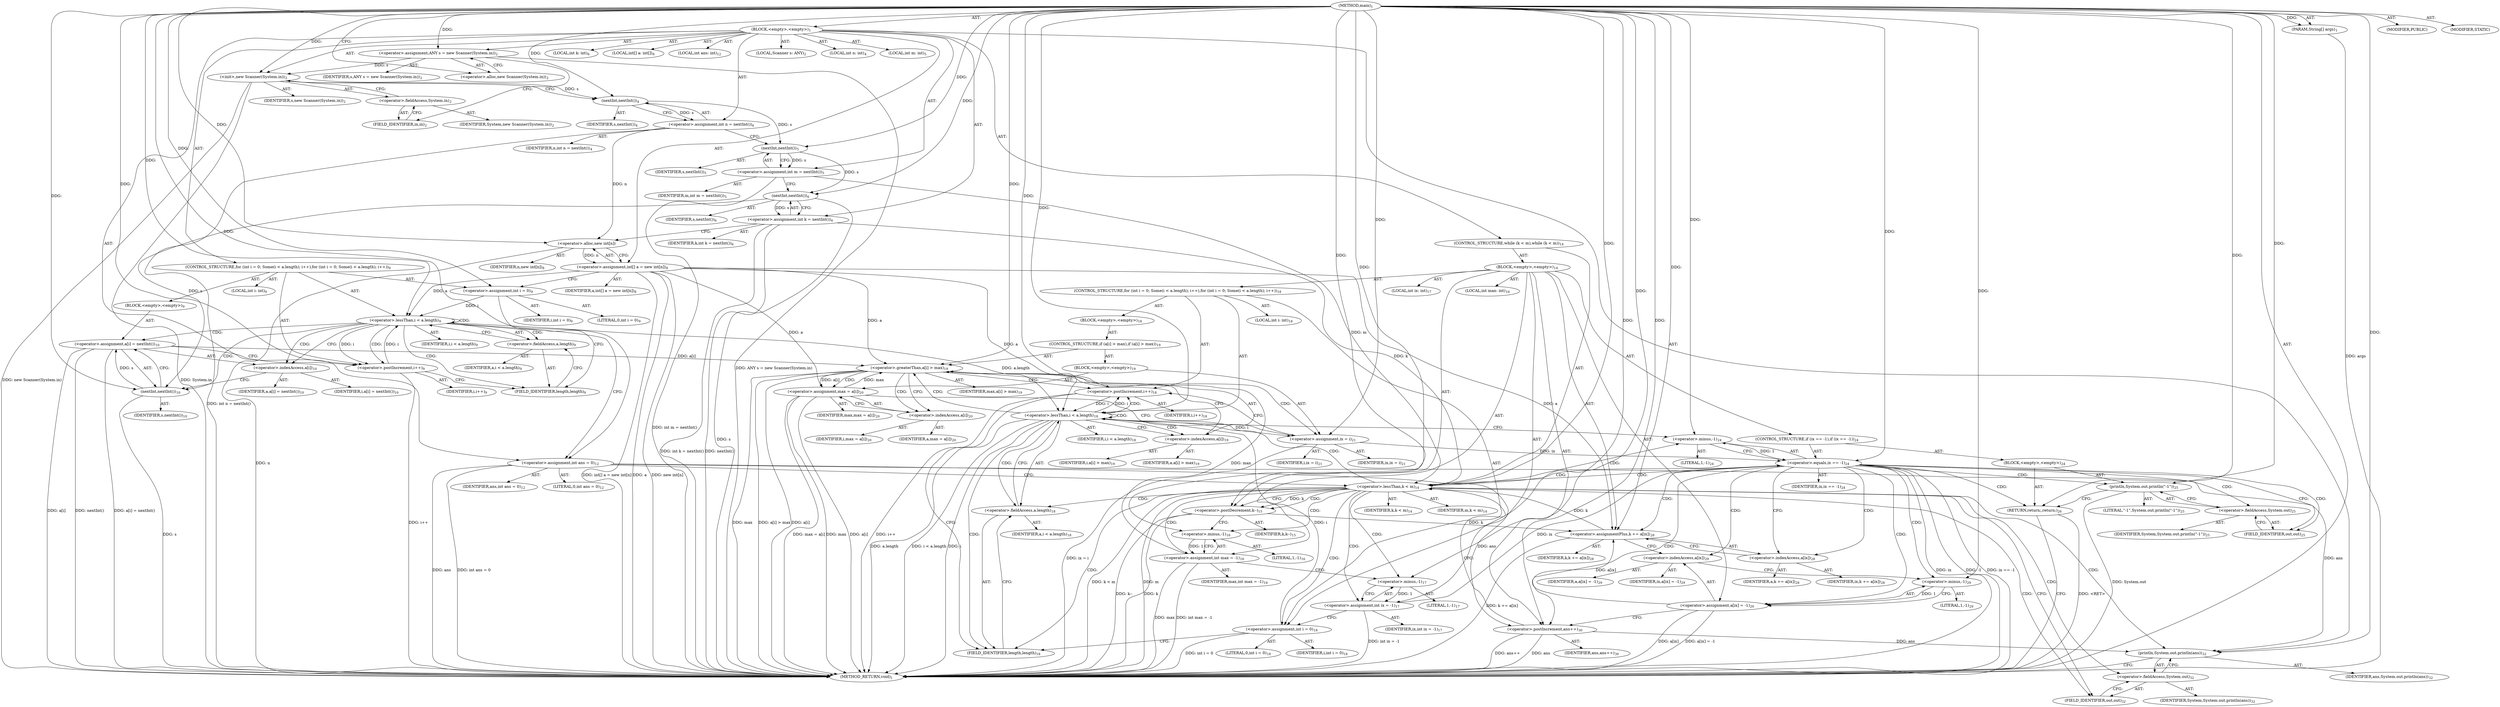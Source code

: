 digraph "main" {  
"19" [label = <(METHOD,main)<SUB>1</SUB>> ]
"20" [label = <(PARAM,String[] args)<SUB>1</SUB>> ]
"21" [label = <(BLOCK,&lt;empty&gt;,&lt;empty&gt;)<SUB>1</SUB>> ]
"4" [label = <(LOCAL,Scanner s: ANY)<SUB>2</SUB>> ]
"22" [label = <(&lt;operator&gt;.assignment,ANY s = new Scanner(System.in))<SUB>2</SUB>> ]
"23" [label = <(IDENTIFIER,s,ANY s = new Scanner(System.in))<SUB>2</SUB>> ]
"24" [label = <(&lt;operator&gt;.alloc,new Scanner(System.in))<SUB>2</SUB>> ]
"25" [label = <(&lt;init&gt;,new Scanner(System.in))<SUB>2</SUB>> ]
"3" [label = <(IDENTIFIER,s,new Scanner(System.in))<SUB>2</SUB>> ]
"26" [label = <(&lt;operator&gt;.fieldAccess,System.in)<SUB>2</SUB>> ]
"27" [label = <(IDENTIFIER,System,new Scanner(System.in))<SUB>2</SUB>> ]
"28" [label = <(FIELD_IDENTIFIER,in,in)<SUB>2</SUB>> ]
"29" [label = <(LOCAL,int n: int)<SUB>4</SUB>> ]
"30" [label = <(&lt;operator&gt;.assignment,int n = nextInt())<SUB>4</SUB>> ]
"31" [label = <(IDENTIFIER,n,int n = nextInt())<SUB>4</SUB>> ]
"32" [label = <(nextInt,nextInt())<SUB>4</SUB>> ]
"33" [label = <(IDENTIFIER,s,nextInt())<SUB>4</SUB>> ]
"34" [label = <(LOCAL,int m: int)<SUB>5</SUB>> ]
"35" [label = <(&lt;operator&gt;.assignment,int m = nextInt())<SUB>5</SUB>> ]
"36" [label = <(IDENTIFIER,m,int m = nextInt())<SUB>5</SUB>> ]
"37" [label = <(nextInt,nextInt())<SUB>5</SUB>> ]
"38" [label = <(IDENTIFIER,s,nextInt())<SUB>5</SUB>> ]
"39" [label = <(LOCAL,int k: int)<SUB>6</SUB>> ]
"40" [label = <(&lt;operator&gt;.assignment,int k = nextInt())<SUB>6</SUB>> ]
"41" [label = <(IDENTIFIER,k,int k = nextInt())<SUB>6</SUB>> ]
"42" [label = <(nextInt,nextInt())<SUB>6</SUB>> ]
"43" [label = <(IDENTIFIER,s,nextInt())<SUB>6</SUB>> ]
"44" [label = <(LOCAL,int[] a: int[])<SUB>8</SUB>> ]
"45" [label = <(&lt;operator&gt;.assignment,int[] a = new int[n])<SUB>8</SUB>> ]
"46" [label = <(IDENTIFIER,a,int[] a = new int[n])<SUB>8</SUB>> ]
"47" [label = <(&lt;operator&gt;.alloc,new int[n])> ]
"48" [label = <(IDENTIFIER,n,new int[n])<SUB>8</SUB>> ]
"49" [label = <(CONTROL_STRUCTURE,for (int i = 0; Some(i &lt; a.length); i++),for (int i = 0; Some(i &lt; a.length); i++))<SUB>9</SUB>> ]
"50" [label = <(LOCAL,int i: int)<SUB>9</SUB>> ]
"51" [label = <(&lt;operator&gt;.assignment,int i = 0)<SUB>9</SUB>> ]
"52" [label = <(IDENTIFIER,i,int i = 0)<SUB>9</SUB>> ]
"53" [label = <(LITERAL,0,int i = 0)<SUB>9</SUB>> ]
"54" [label = <(&lt;operator&gt;.lessThan,i &lt; a.length)<SUB>9</SUB>> ]
"55" [label = <(IDENTIFIER,i,i &lt; a.length)<SUB>9</SUB>> ]
"56" [label = <(&lt;operator&gt;.fieldAccess,a.length)<SUB>9</SUB>> ]
"57" [label = <(IDENTIFIER,a,i &lt; a.length)<SUB>9</SUB>> ]
"58" [label = <(FIELD_IDENTIFIER,length,length)<SUB>9</SUB>> ]
"59" [label = <(&lt;operator&gt;.postIncrement,i++)<SUB>9</SUB>> ]
"60" [label = <(IDENTIFIER,i,i++)<SUB>9</SUB>> ]
"61" [label = <(BLOCK,&lt;empty&gt;,&lt;empty&gt;)<SUB>9</SUB>> ]
"62" [label = <(&lt;operator&gt;.assignment,a[i] = nextInt())<SUB>10</SUB>> ]
"63" [label = <(&lt;operator&gt;.indexAccess,a[i])<SUB>10</SUB>> ]
"64" [label = <(IDENTIFIER,a,a[i] = nextInt())<SUB>10</SUB>> ]
"65" [label = <(IDENTIFIER,i,a[i] = nextInt())<SUB>10</SUB>> ]
"66" [label = <(nextInt,nextInt())<SUB>10</SUB>> ]
"67" [label = <(IDENTIFIER,s,nextInt())<SUB>10</SUB>> ]
"68" [label = <(LOCAL,int ans: int)<SUB>12</SUB>> ]
"69" [label = <(&lt;operator&gt;.assignment,int ans = 0)<SUB>12</SUB>> ]
"70" [label = <(IDENTIFIER,ans,int ans = 0)<SUB>12</SUB>> ]
"71" [label = <(LITERAL,0,int ans = 0)<SUB>12</SUB>> ]
"72" [label = <(CONTROL_STRUCTURE,while (k &lt; m),while (k &lt; m))<SUB>14</SUB>> ]
"73" [label = <(&lt;operator&gt;.lessThan,k &lt; m)<SUB>14</SUB>> ]
"74" [label = <(IDENTIFIER,k,k &lt; m)<SUB>14</SUB>> ]
"75" [label = <(IDENTIFIER,m,k &lt; m)<SUB>14</SUB>> ]
"76" [label = <(BLOCK,&lt;empty&gt;,&lt;empty&gt;)<SUB>14</SUB>> ]
"77" [label = <(&lt;operator&gt;.postDecrement,k--)<SUB>15</SUB>> ]
"78" [label = <(IDENTIFIER,k,k--)<SUB>15</SUB>> ]
"79" [label = <(LOCAL,int max: int)<SUB>16</SUB>> ]
"80" [label = <(&lt;operator&gt;.assignment,int max = -1)<SUB>16</SUB>> ]
"81" [label = <(IDENTIFIER,max,int max = -1)<SUB>16</SUB>> ]
"82" [label = <(&lt;operator&gt;.minus,-1)<SUB>16</SUB>> ]
"83" [label = <(LITERAL,1,-1)<SUB>16</SUB>> ]
"84" [label = <(LOCAL,int ix: int)<SUB>17</SUB>> ]
"85" [label = <(&lt;operator&gt;.assignment,int ix = -1)<SUB>17</SUB>> ]
"86" [label = <(IDENTIFIER,ix,int ix = -1)<SUB>17</SUB>> ]
"87" [label = <(&lt;operator&gt;.minus,-1)<SUB>17</SUB>> ]
"88" [label = <(LITERAL,1,-1)<SUB>17</SUB>> ]
"89" [label = <(CONTROL_STRUCTURE,for (int i = 0; Some(i &lt; a.length); i++),for (int i = 0; Some(i &lt; a.length); i++))<SUB>18</SUB>> ]
"90" [label = <(LOCAL,int i: int)<SUB>18</SUB>> ]
"91" [label = <(&lt;operator&gt;.assignment,int i = 0)<SUB>18</SUB>> ]
"92" [label = <(IDENTIFIER,i,int i = 0)<SUB>18</SUB>> ]
"93" [label = <(LITERAL,0,int i = 0)<SUB>18</SUB>> ]
"94" [label = <(&lt;operator&gt;.lessThan,i &lt; a.length)<SUB>18</SUB>> ]
"95" [label = <(IDENTIFIER,i,i &lt; a.length)<SUB>18</SUB>> ]
"96" [label = <(&lt;operator&gt;.fieldAccess,a.length)<SUB>18</SUB>> ]
"97" [label = <(IDENTIFIER,a,i &lt; a.length)<SUB>18</SUB>> ]
"98" [label = <(FIELD_IDENTIFIER,length,length)<SUB>18</SUB>> ]
"99" [label = <(&lt;operator&gt;.postIncrement,i++)<SUB>18</SUB>> ]
"100" [label = <(IDENTIFIER,i,i++)<SUB>18</SUB>> ]
"101" [label = <(BLOCK,&lt;empty&gt;,&lt;empty&gt;)<SUB>18</SUB>> ]
"102" [label = <(CONTROL_STRUCTURE,if (a[i] &gt; max),if (a[i] &gt; max))<SUB>19</SUB>> ]
"103" [label = <(&lt;operator&gt;.greaterThan,a[i] &gt; max)<SUB>19</SUB>> ]
"104" [label = <(&lt;operator&gt;.indexAccess,a[i])<SUB>19</SUB>> ]
"105" [label = <(IDENTIFIER,a,a[i] &gt; max)<SUB>19</SUB>> ]
"106" [label = <(IDENTIFIER,i,a[i] &gt; max)<SUB>19</SUB>> ]
"107" [label = <(IDENTIFIER,max,a[i] &gt; max)<SUB>19</SUB>> ]
"108" [label = <(BLOCK,&lt;empty&gt;,&lt;empty&gt;)<SUB>19</SUB>> ]
"109" [label = <(&lt;operator&gt;.assignment,max = a[i])<SUB>20</SUB>> ]
"110" [label = <(IDENTIFIER,max,max = a[i])<SUB>20</SUB>> ]
"111" [label = <(&lt;operator&gt;.indexAccess,a[i])<SUB>20</SUB>> ]
"112" [label = <(IDENTIFIER,a,max = a[i])<SUB>20</SUB>> ]
"113" [label = <(IDENTIFIER,i,max = a[i])<SUB>20</SUB>> ]
"114" [label = <(&lt;operator&gt;.assignment,ix = i)<SUB>21</SUB>> ]
"115" [label = <(IDENTIFIER,ix,ix = i)<SUB>21</SUB>> ]
"116" [label = <(IDENTIFIER,i,ix = i)<SUB>21</SUB>> ]
"117" [label = <(CONTROL_STRUCTURE,if (ix == -1),if (ix == -1))<SUB>24</SUB>> ]
"118" [label = <(&lt;operator&gt;.equals,ix == -1)<SUB>24</SUB>> ]
"119" [label = <(IDENTIFIER,ix,ix == -1)<SUB>24</SUB>> ]
"120" [label = <(&lt;operator&gt;.minus,-1)<SUB>24</SUB>> ]
"121" [label = <(LITERAL,1,-1)<SUB>24</SUB>> ]
"122" [label = <(BLOCK,&lt;empty&gt;,&lt;empty&gt;)<SUB>24</SUB>> ]
"123" [label = <(println,System.out.println(&quot;-1&quot;))<SUB>25</SUB>> ]
"124" [label = <(&lt;operator&gt;.fieldAccess,System.out)<SUB>25</SUB>> ]
"125" [label = <(IDENTIFIER,System,System.out.println(&quot;-1&quot;))<SUB>25</SUB>> ]
"126" [label = <(FIELD_IDENTIFIER,out,out)<SUB>25</SUB>> ]
"127" [label = <(LITERAL,&quot;-1&quot;,System.out.println(&quot;-1&quot;))<SUB>25</SUB>> ]
"128" [label = <(RETURN,return;,return;)<SUB>26</SUB>> ]
"129" [label = <(&lt;operator&gt;.assignmentPlus,k += a[ix])<SUB>28</SUB>> ]
"130" [label = <(IDENTIFIER,k,k += a[ix])<SUB>28</SUB>> ]
"131" [label = <(&lt;operator&gt;.indexAccess,a[ix])<SUB>28</SUB>> ]
"132" [label = <(IDENTIFIER,a,k += a[ix])<SUB>28</SUB>> ]
"133" [label = <(IDENTIFIER,ix,k += a[ix])<SUB>28</SUB>> ]
"134" [label = <(&lt;operator&gt;.assignment,a[ix] = -1)<SUB>29</SUB>> ]
"135" [label = <(&lt;operator&gt;.indexAccess,a[ix])<SUB>29</SUB>> ]
"136" [label = <(IDENTIFIER,a,a[ix] = -1)<SUB>29</SUB>> ]
"137" [label = <(IDENTIFIER,ix,a[ix] = -1)<SUB>29</SUB>> ]
"138" [label = <(&lt;operator&gt;.minus,-1)<SUB>29</SUB>> ]
"139" [label = <(LITERAL,1,-1)<SUB>29</SUB>> ]
"140" [label = <(&lt;operator&gt;.postIncrement,ans++)<SUB>30</SUB>> ]
"141" [label = <(IDENTIFIER,ans,ans++)<SUB>30</SUB>> ]
"142" [label = <(println,System.out.println(ans))<SUB>32</SUB>> ]
"143" [label = <(&lt;operator&gt;.fieldAccess,System.out)<SUB>32</SUB>> ]
"144" [label = <(IDENTIFIER,System,System.out.println(ans))<SUB>32</SUB>> ]
"145" [label = <(FIELD_IDENTIFIER,out,out)<SUB>32</SUB>> ]
"146" [label = <(IDENTIFIER,ans,System.out.println(ans))<SUB>32</SUB>> ]
"147" [label = <(MODIFIER,PUBLIC)> ]
"148" [label = <(MODIFIER,STATIC)> ]
"149" [label = <(METHOD_RETURN,void)<SUB>1</SUB>> ]
  "19" -> "20"  [ label = "AST: "] 
  "19" -> "21"  [ label = "AST: "] 
  "19" -> "147"  [ label = "AST: "] 
  "19" -> "148"  [ label = "AST: "] 
  "19" -> "149"  [ label = "AST: "] 
  "21" -> "4"  [ label = "AST: "] 
  "21" -> "22"  [ label = "AST: "] 
  "21" -> "25"  [ label = "AST: "] 
  "21" -> "29"  [ label = "AST: "] 
  "21" -> "30"  [ label = "AST: "] 
  "21" -> "34"  [ label = "AST: "] 
  "21" -> "35"  [ label = "AST: "] 
  "21" -> "39"  [ label = "AST: "] 
  "21" -> "40"  [ label = "AST: "] 
  "21" -> "44"  [ label = "AST: "] 
  "21" -> "45"  [ label = "AST: "] 
  "21" -> "49"  [ label = "AST: "] 
  "21" -> "68"  [ label = "AST: "] 
  "21" -> "69"  [ label = "AST: "] 
  "21" -> "72"  [ label = "AST: "] 
  "21" -> "142"  [ label = "AST: "] 
  "22" -> "23"  [ label = "AST: "] 
  "22" -> "24"  [ label = "AST: "] 
  "25" -> "3"  [ label = "AST: "] 
  "25" -> "26"  [ label = "AST: "] 
  "26" -> "27"  [ label = "AST: "] 
  "26" -> "28"  [ label = "AST: "] 
  "30" -> "31"  [ label = "AST: "] 
  "30" -> "32"  [ label = "AST: "] 
  "32" -> "33"  [ label = "AST: "] 
  "35" -> "36"  [ label = "AST: "] 
  "35" -> "37"  [ label = "AST: "] 
  "37" -> "38"  [ label = "AST: "] 
  "40" -> "41"  [ label = "AST: "] 
  "40" -> "42"  [ label = "AST: "] 
  "42" -> "43"  [ label = "AST: "] 
  "45" -> "46"  [ label = "AST: "] 
  "45" -> "47"  [ label = "AST: "] 
  "47" -> "48"  [ label = "AST: "] 
  "49" -> "50"  [ label = "AST: "] 
  "49" -> "51"  [ label = "AST: "] 
  "49" -> "54"  [ label = "AST: "] 
  "49" -> "59"  [ label = "AST: "] 
  "49" -> "61"  [ label = "AST: "] 
  "51" -> "52"  [ label = "AST: "] 
  "51" -> "53"  [ label = "AST: "] 
  "54" -> "55"  [ label = "AST: "] 
  "54" -> "56"  [ label = "AST: "] 
  "56" -> "57"  [ label = "AST: "] 
  "56" -> "58"  [ label = "AST: "] 
  "59" -> "60"  [ label = "AST: "] 
  "61" -> "62"  [ label = "AST: "] 
  "62" -> "63"  [ label = "AST: "] 
  "62" -> "66"  [ label = "AST: "] 
  "63" -> "64"  [ label = "AST: "] 
  "63" -> "65"  [ label = "AST: "] 
  "66" -> "67"  [ label = "AST: "] 
  "69" -> "70"  [ label = "AST: "] 
  "69" -> "71"  [ label = "AST: "] 
  "72" -> "73"  [ label = "AST: "] 
  "72" -> "76"  [ label = "AST: "] 
  "73" -> "74"  [ label = "AST: "] 
  "73" -> "75"  [ label = "AST: "] 
  "76" -> "77"  [ label = "AST: "] 
  "76" -> "79"  [ label = "AST: "] 
  "76" -> "80"  [ label = "AST: "] 
  "76" -> "84"  [ label = "AST: "] 
  "76" -> "85"  [ label = "AST: "] 
  "76" -> "89"  [ label = "AST: "] 
  "76" -> "117"  [ label = "AST: "] 
  "76" -> "129"  [ label = "AST: "] 
  "76" -> "134"  [ label = "AST: "] 
  "76" -> "140"  [ label = "AST: "] 
  "77" -> "78"  [ label = "AST: "] 
  "80" -> "81"  [ label = "AST: "] 
  "80" -> "82"  [ label = "AST: "] 
  "82" -> "83"  [ label = "AST: "] 
  "85" -> "86"  [ label = "AST: "] 
  "85" -> "87"  [ label = "AST: "] 
  "87" -> "88"  [ label = "AST: "] 
  "89" -> "90"  [ label = "AST: "] 
  "89" -> "91"  [ label = "AST: "] 
  "89" -> "94"  [ label = "AST: "] 
  "89" -> "99"  [ label = "AST: "] 
  "89" -> "101"  [ label = "AST: "] 
  "91" -> "92"  [ label = "AST: "] 
  "91" -> "93"  [ label = "AST: "] 
  "94" -> "95"  [ label = "AST: "] 
  "94" -> "96"  [ label = "AST: "] 
  "96" -> "97"  [ label = "AST: "] 
  "96" -> "98"  [ label = "AST: "] 
  "99" -> "100"  [ label = "AST: "] 
  "101" -> "102"  [ label = "AST: "] 
  "102" -> "103"  [ label = "AST: "] 
  "102" -> "108"  [ label = "AST: "] 
  "103" -> "104"  [ label = "AST: "] 
  "103" -> "107"  [ label = "AST: "] 
  "104" -> "105"  [ label = "AST: "] 
  "104" -> "106"  [ label = "AST: "] 
  "108" -> "109"  [ label = "AST: "] 
  "108" -> "114"  [ label = "AST: "] 
  "109" -> "110"  [ label = "AST: "] 
  "109" -> "111"  [ label = "AST: "] 
  "111" -> "112"  [ label = "AST: "] 
  "111" -> "113"  [ label = "AST: "] 
  "114" -> "115"  [ label = "AST: "] 
  "114" -> "116"  [ label = "AST: "] 
  "117" -> "118"  [ label = "AST: "] 
  "117" -> "122"  [ label = "AST: "] 
  "118" -> "119"  [ label = "AST: "] 
  "118" -> "120"  [ label = "AST: "] 
  "120" -> "121"  [ label = "AST: "] 
  "122" -> "123"  [ label = "AST: "] 
  "122" -> "128"  [ label = "AST: "] 
  "123" -> "124"  [ label = "AST: "] 
  "123" -> "127"  [ label = "AST: "] 
  "124" -> "125"  [ label = "AST: "] 
  "124" -> "126"  [ label = "AST: "] 
  "129" -> "130"  [ label = "AST: "] 
  "129" -> "131"  [ label = "AST: "] 
  "131" -> "132"  [ label = "AST: "] 
  "131" -> "133"  [ label = "AST: "] 
  "134" -> "135"  [ label = "AST: "] 
  "134" -> "138"  [ label = "AST: "] 
  "135" -> "136"  [ label = "AST: "] 
  "135" -> "137"  [ label = "AST: "] 
  "138" -> "139"  [ label = "AST: "] 
  "140" -> "141"  [ label = "AST: "] 
  "142" -> "143"  [ label = "AST: "] 
  "142" -> "146"  [ label = "AST: "] 
  "143" -> "144"  [ label = "AST: "] 
  "143" -> "145"  [ label = "AST: "] 
  "22" -> "28"  [ label = "CFG: "] 
  "25" -> "32"  [ label = "CFG: "] 
  "30" -> "37"  [ label = "CFG: "] 
  "35" -> "42"  [ label = "CFG: "] 
  "40" -> "47"  [ label = "CFG: "] 
  "45" -> "51"  [ label = "CFG: "] 
  "69" -> "73"  [ label = "CFG: "] 
  "142" -> "149"  [ label = "CFG: "] 
  "24" -> "22"  [ label = "CFG: "] 
  "26" -> "25"  [ label = "CFG: "] 
  "32" -> "30"  [ label = "CFG: "] 
  "37" -> "35"  [ label = "CFG: "] 
  "42" -> "40"  [ label = "CFG: "] 
  "47" -> "45"  [ label = "CFG: "] 
  "51" -> "58"  [ label = "CFG: "] 
  "54" -> "63"  [ label = "CFG: "] 
  "54" -> "69"  [ label = "CFG: "] 
  "59" -> "58"  [ label = "CFG: "] 
  "73" -> "77"  [ label = "CFG: "] 
  "73" -> "145"  [ label = "CFG: "] 
  "143" -> "142"  [ label = "CFG: "] 
  "28" -> "26"  [ label = "CFG: "] 
  "56" -> "54"  [ label = "CFG: "] 
  "62" -> "59"  [ label = "CFG: "] 
  "77" -> "82"  [ label = "CFG: "] 
  "80" -> "87"  [ label = "CFG: "] 
  "85" -> "91"  [ label = "CFG: "] 
  "129" -> "135"  [ label = "CFG: "] 
  "134" -> "140"  [ label = "CFG: "] 
  "140" -> "73"  [ label = "CFG: "] 
  "145" -> "143"  [ label = "CFG: "] 
  "58" -> "56"  [ label = "CFG: "] 
  "63" -> "66"  [ label = "CFG: "] 
  "66" -> "62"  [ label = "CFG: "] 
  "82" -> "80"  [ label = "CFG: "] 
  "87" -> "85"  [ label = "CFG: "] 
  "91" -> "98"  [ label = "CFG: "] 
  "94" -> "104"  [ label = "CFG: "] 
  "94" -> "120"  [ label = "CFG: "] 
  "99" -> "98"  [ label = "CFG: "] 
  "118" -> "126"  [ label = "CFG: "] 
  "118" -> "131"  [ label = "CFG: "] 
  "131" -> "129"  [ label = "CFG: "] 
  "135" -> "138"  [ label = "CFG: "] 
  "138" -> "134"  [ label = "CFG: "] 
  "96" -> "94"  [ label = "CFG: "] 
  "120" -> "118"  [ label = "CFG: "] 
  "123" -> "128"  [ label = "CFG: "] 
  "128" -> "149"  [ label = "CFG: "] 
  "98" -> "96"  [ label = "CFG: "] 
  "103" -> "111"  [ label = "CFG: "] 
  "103" -> "99"  [ label = "CFG: "] 
  "124" -> "123"  [ label = "CFG: "] 
  "104" -> "103"  [ label = "CFG: "] 
  "109" -> "114"  [ label = "CFG: "] 
  "114" -> "99"  [ label = "CFG: "] 
  "126" -> "124"  [ label = "CFG: "] 
  "111" -> "109"  [ label = "CFG: "] 
  "19" -> "24"  [ label = "CFG: "] 
  "128" -> "149"  [ label = "DDG: &lt;RET&gt;"] 
  "20" -> "149"  [ label = "DDG: args"] 
  "22" -> "149"  [ label = "DDG: ANY s = new Scanner(System.in)"] 
  "25" -> "149"  [ label = "DDG: System.in"] 
  "25" -> "149"  [ label = "DDG: new Scanner(System.in)"] 
  "30" -> "149"  [ label = "DDG: int n = nextInt()"] 
  "35" -> "149"  [ label = "DDG: int m = nextInt()"] 
  "42" -> "149"  [ label = "DDG: s"] 
  "40" -> "149"  [ label = "DDG: nextInt()"] 
  "40" -> "149"  [ label = "DDG: int k = nextInt()"] 
  "45" -> "149"  [ label = "DDG: a"] 
  "47" -> "149"  [ label = "DDG: n"] 
  "45" -> "149"  [ label = "DDG: new int[n]"] 
  "45" -> "149"  [ label = "DDG: int[] a = new int[n]"] 
  "69" -> "149"  [ label = "DDG: ans"] 
  "69" -> "149"  [ label = "DDG: int ans = 0"] 
  "73" -> "149"  [ label = "DDG: m"] 
  "73" -> "149"  [ label = "DDG: k &lt; m"] 
  "77" -> "149"  [ label = "DDG: k"] 
  "77" -> "149"  [ label = "DDG: k--"] 
  "80" -> "149"  [ label = "DDG: max"] 
  "80" -> "149"  [ label = "DDG: int max = -1"] 
  "85" -> "149"  [ label = "DDG: int ix = -1"] 
  "91" -> "149"  [ label = "DDG: int i = 0"] 
  "94" -> "149"  [ label = "DDG: i"] 
  "94" -> "149"  [ label = "DDG: a.length"] 
  "94" -> "149"  [ label = "DDG: i &lt; a.length"] 
  "118" -> "149"  [ label = "DDG: ix"] 
  "118" -> "149"  [ label = "DDG: -1"] 
  "118" -> "149"  [ label = "DDG: ix == -1"] 
  "129" -> "149"  [ label = "DDG: k += a[ix]"] 
  "134" -> "149"  [ label = "DDG: a[ix]"] 
  "134" -> "149"  [ label = "DDG: a[ix] = -1"] 
  "140" -> "149"  [ label = "DDG: ans"] 
  "140" -> "149"  [ label = "DDG: ans++"] 
  "123" -> "149"  [ label = "DDG: System.out"] 
  "103" -> "149"  [ label = "DDG: a[i]"] 
  "103" -> "149"  [ label = "DDG: max"] 
  "103" -> "149"  [ label = "DDG: a[i] &gt; max"] 
  "109" -> "149"  [ label = "DDG: max"] 
  "109" -> "149"  [ label = "DDG: a[i]"] 
  "109" -> "149"  [ label = "DDG: max = a[i]"] 
  "114" -> "149"  [ label = "DDG: ix = i"] 
  "99" -> "149"  [ label = "DDG: i++"] 
  "62" -> "149"  [ label = "DDG: a[i]"] 
  "66" -> "149"  [ label = "DDG: s"] 
  "62" -> "149"  [ label = "DDG: nextInt()"] 
  "62" -> "149"  [ label = "DDG: a[i] = nextInt()"] 
  "59" -> "149"  [ label = "DDG: i++"] 
  "19" -> "20"  [ label = "DDG: "] 
  "19" -> "22"  [ label = "DDG: "] 
  "32" -> "30"  [ label = "DDG: s"] 
  "37" -> "35"  [ label = "DDG: s"] 
  "42" -> "40"  [ label = "DDG: s"] 
  "47" -> "45"  [ label = "DDG: n"] 
  "19" -> "69"  [ label = "DDG: "] 
  "22" -> "25"  [ label = "DDG: s"] 
  "19" -> "25"  [ label = "DDG: "] 
  "19" -> "51"  [ label = "DDG: "] 
  "69" -> "142"  [ label = "DDG: ans"] 
  "140" -> "142"  [ label = "DDG: ans"] 
  "19" -> "142"  [ label = "DDG: "] 
  "25" -> "32"  [ label = "DDG: s"] 
  "19" -> "32"  [ label = "DDG: "] 
  "32" -> "37"  [ label = "DDG: s"] 
  "19" -> "37"  [ label = "DDG: "] 
  "37" -> "42"  [ label = "DDG: s"] 
  "19" -> "42"  [ label = "DDG: "] 
  "30" -> "47"  [ label = "DDG: n"] 
  "19" -> "47"  [ label = "DDG: "] 
  "51" -> "54"  [ label = "DDG: i"] 
  "59" -> "54"  [ label = "DDG: i"] 
  "19" -> "54"  [ label = "DDG: "] 
  "45" -> "54"  [ label = "DDG: a"] 
  "54" -> "59"  [ label = "DDG: i"] 
  "19" -> "59"  [ label = "DDG: "] 
  "66" -> "62"  [ label = "DDG: s"] 
  "40" -> "73"  [ label = "DDG: k"] 
  "129" -> "73"  [ label = "DDG: k"] 
  "19" -> "73"  [ label = "DDG: "] 
  "35" -> "73"  [ label = "DDG: m"] 
  "82" -> "80"  [ label = "DDG: 1"] 
  "87" -> "85"  [ label = "DDG: 1"] 
  "45" -> "129"  [ label = "DDG: a"] 
  "134" -> "129"  [ label = "DDG: a[ix]"] 
  "138" -> "134"  [ label = "DDG: 1"] 
  "73" -> "77"  [ label = "DDG: k"] 
  "19" -> "77"  [ label = "DDG: "] 
  "19" -> "91"  [ label = "DDG: "] 
  "77" -> "129"  [ label = "DDG: k"] 
  "19" -> "129"  [ label = "DDG: "] 
  "69" -> "140"  [ label = "DDG: ans"] 
  "19" -> "140"  [ label = "DDG: "] 
  "42" -> "66"  [ label = "DDG: s"] 
  "19" -> "66"  [ label = "DDG: "] 
  "19" -> "82"  [ label = "DDG: "] 
  "19" -> "87"  [ label = "DDG: "] 
  "91" -> "94"  [ label = "DDG: i"] 
  "99" -> "94"  [ label = "DDG: i"] 
  "19" -> "94"  [ label = "DDG: "] 
  "45" -> "94"  [ label = "DDG: a"] 
  "54" -> "94"  [ label = "DDG: a.length"] 
  "94" -> "99"  [ label = "DDG: i"] 
  "19" -> "99"  [ label = "DDG: "] 
  "85" -> "118"  [ label = "DDG: ix"] 
  "114" -> "118"  [ label = "DDG: ix"] 
  "19" -> "118"  [ label = "DDG: "] 
  "120" -> "118"  [ label = "DDG: 1"] 
  "19" -> "128"  [ label = "DDG: "] 
  "19" -> "138"  [ label = "DDG: "] 
  "19" -> "120"  [ label = "DDG: "] 
  "19" -> "123"  [ label = "DDG: "] 
  "45" -> "103"  [ label = "DDG: a"] 
  "62" -> "103"  [ label = "DDG: a[i]"] 
  "80" -> "103"  [ label = "DDG: max"] 
  "109" -> "103"  [ label = "DDG: max"] 
  "19" -> "103"  [ label = "DDG: "] 
  "45" -> "109"  [ label = "DDG: a"] 
  "103" -> "109"  [ label = "DDG: a[i]"] 
  "94" -> "114"  [ label = "DDG: i"] 
  "19" -> "114"  [ label = "DDG: "] 
  "54" -> "66"  [ label = "CDG: "] 
  "54" -> "56"  [ label = "CDG: "] 
  "54" -> "59"  [ label = "CDG: "] 
  "54" -> "54"  [ label = "CDG: "] 
  "54" -> "58"  [ label = "CDG: "] 
  "54" -> "63"  [ label = "CDG: "] 
  "54" -> "62"  [ label = "CDG: "] 
  "73" -> "94"  [ label = "CDG: "] 
  "73" -> "96"  [ label = "CDG: "] 
  "73" -> "77"  [ label = "CDG: "] 
  "73" -> "98"  [ label = "CDG: "] 
  "73" -> "120"  [ label = "CDG: "] 
  "73" -> "145"  [ label = "CDG: "] 
  "73" -> "85"  [ label = "CDG: "] 
  "73" -> "142"  [ label = "CDG: "] 
  "73" -> "87"  [ label = "CDG: "] 
  "73" -> "91"  [ label = "CDG: "] 
  "73" -> "82"  [ label = "CDG: "] 
  "73" -> "143"  [ label = "CDG: "] 
  "73" -> "80"  [ label = "CDG: "] 
  "73" -> "118"  [ label = "CDG: "] 
  "94" -> "94"  [ label = "CDG: "] 
  "94" -> "96"  [ label = "CDG: "] 
  "94" -> "98"  [ label = "CDG: "] 
  "94" -> "99"  [ label = "CDG: "] 
  "94" -> "103"  [ label = "CDG: "] 
  "94" -> "104"  [ label = "CDG: "] 
  "118" -> "73"  [ label = "CDG: "] 
  "118" -> "128"  [ label = "CDG: "] 
  "118" -> "131"  [ label = "CDG: "] 
  "118" -> "123"  [ label = "CDG: "] 
  "118" -> "129"  [ label = "CDG: "] 
  "118" -> "134"  [ label = "CDG: "] 
  "118" -> "138"  [ label = "CDG: "] 
  "118" -> "140"  [ label = "CDG: "] 
  "118" -> "126"  [ label = "CDG: "] 
  "118" -> "135"  [ label = "CDG: "] 
  "118" -> "124"  [ label = "CDG: "] 
  "103" -> "114"  [ label = "CDG: "] 
  "103" -> "111"  [ label = "CDG: "] 
  "103" -> "109"  [ label = "CDG: "] 
}
